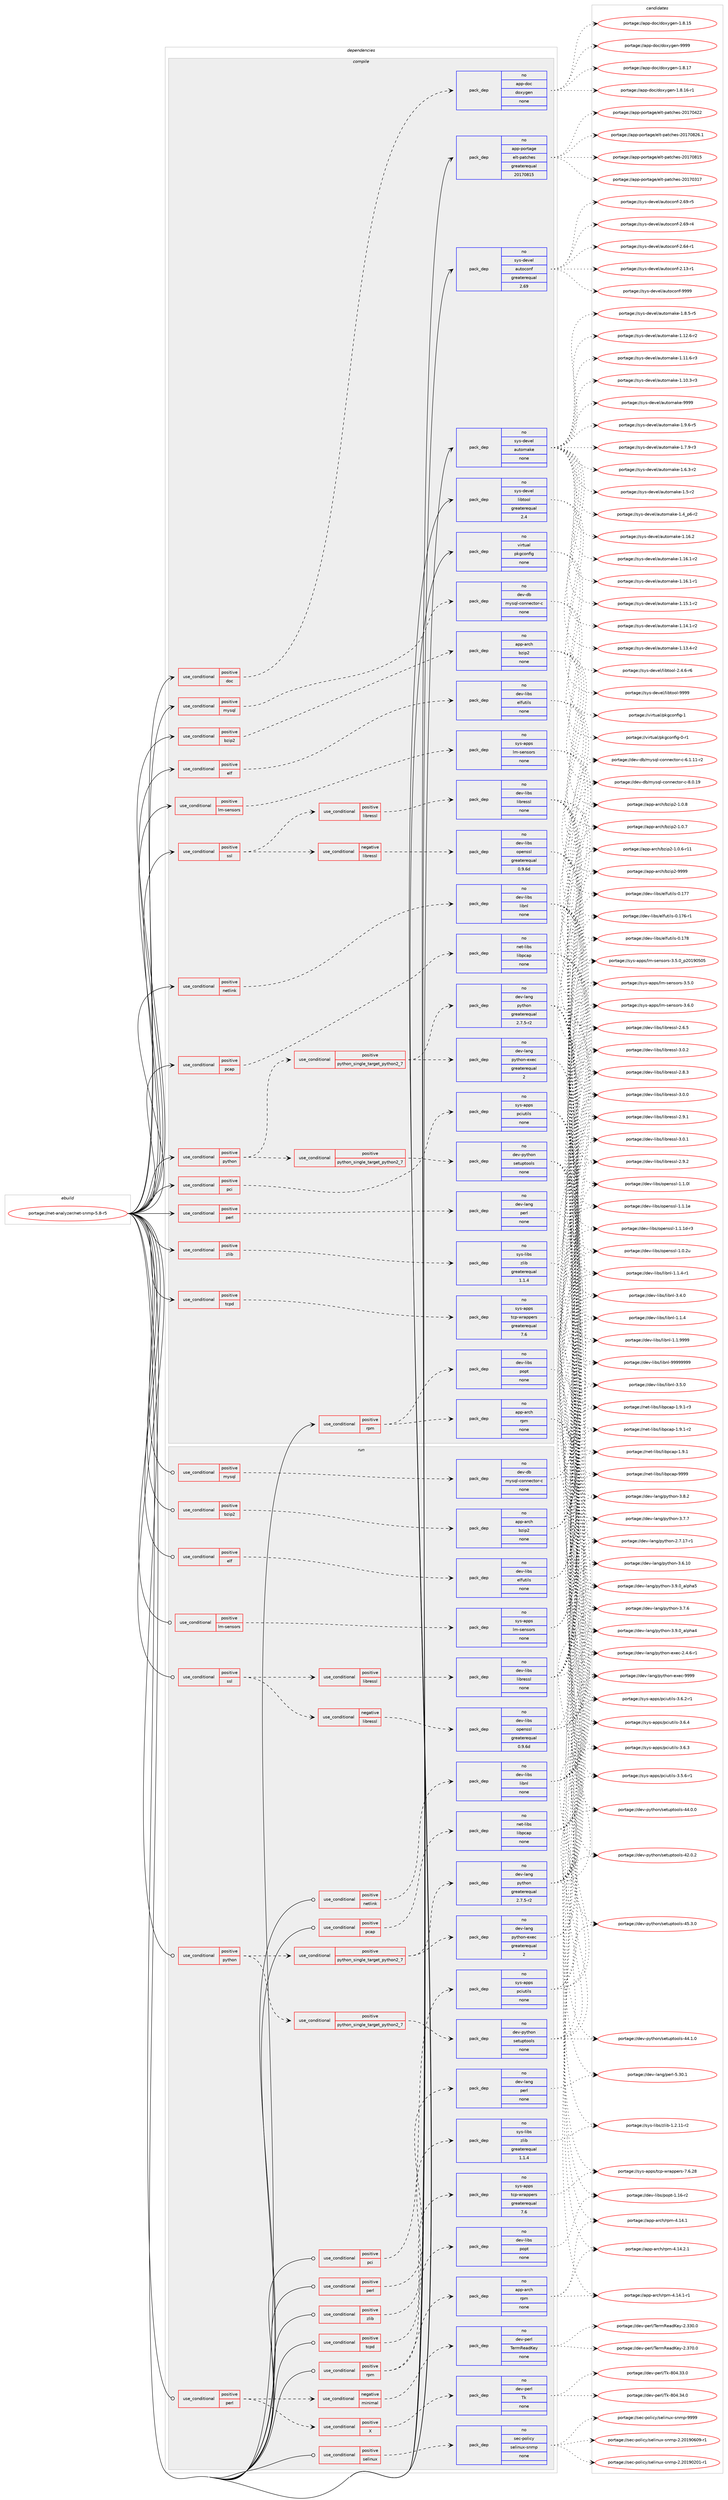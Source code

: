 digraph prolog {

# *************
# Graph options
# *************

newrank=true;
concentrate=true;
compound=true;
graph [rankdir=LR,fontname=Helvetica,fontsize=10,ranksep=1.5];#, ranksep=2.5, nodesep=0.2];
edge  [arrowhead=vee];
node  [fontname=Helvetica,fontsize=10];

# **********
# The ebuild
# **********

subgraph cluster_leftcol {
color=gray;
label=<<i>ebuild</i>>;
id [label="portage://net-analyzer/net-snmp-5.8-r5", color=red, width=4, href="../net-analyzer/net-snmp-5.8-r5.svg"];
}

# ****************
# The dependencies
# ****************

subgraph cluster_midcol {
color=gray;
label=<<i>dependencies</i>>;
subgraph cluster_compile {
fillcolor="#eeeeee";
style=filled;
label=<<i>compile</i>>;
subgraph cond7047 {
dependency30618 [label=<<TABLE BORDER="0" CELLBORDER="1" CELLSPACING="0" CELLPADDING="4"><TR><TD ROWSPAN="3" CELLPADDING="10">use_conditional</TD></TR><TR><TD>positive</TD></TR><TR><TD>bzip2</TD></TR></TABLE>>, shape=none, color=red];
subgraph pack23240 {
dependency30619 [label=<<TABLE BORDER="0" CELLBORDER="1" CELLSPACING="0" CELLPADDING="4" WIDTH="220"><TR><TD ROWSPAN="6" CELLPADDING="30">pack_dep</TD></TR><TR><TD WIDTH="110">no</TD></TR><TR><TD>app-arch</TD></TR><TR><TD>bzip2</TD></TR><TR><TD>none</TD></TR><TR><TD></TD></TR></TABLE>>, shape=none, color=blue];
}
dependency30618:e -> dependency30619:w [weight=20,style="dashed",arrowhead="vee"];
}
id:e -> dependency30618:w [weight=20,style="solid",arrowhead="vee"];
subgraph cond7048 {
dependency30620 [label=<<TABLE BORDER="0" CELLBORDER="1" CELLSPACING="0" CELLPADDING="4"><TR><TD ROWSPAN="3" CELLPADDING="10">use_conditional</TD></TR><TR><TD>positive</TD></TR><TR><TD>doc</TD></TR></TABLE>>, shape=none, color=red];
subgraph pack23241 {
dependency30621 [label=<<TABLE BORDER="0" CELLBORDER="1" CELLSPACING="0" CELLPADDING="4" WIDTH="220"><TR><TD ROWSPAN="6" CELLPADDING="30">pack_dep</TD></TR><TR><TD WIDTH="110">no</TD></TR><TR><TD>app-doc</TD></TR><TR><TD>doxygen</TD></TR><TR><TD>none</TD></TR><TR><TD></TD></TR></TABLE>>, shape=none, color=blue];
}
dependency30620:e -> dependency30621:w [weight=20,style="dashed",arrowhead="vee"];
}
id:e -> dependency30620:w [weight=20,style="solid",arrowhead="vee"];
subgraph cond7049 {
dependency30622 [label=<<TABLE BORDER="0" CELLBORDER="1" CELLSPACING="0" CELLPADDING="4"><TR><TD ROWSPAN="3" CELLPADDING="10">use_conditional</TD></TR><TR><TD>positive</TD></TR><TR><TD>elf</TD></TR></TABLE>>, shape=none, color=red];
subgraph pack23242 {
dependency30623 [label=<<TABLE BORDER="0" CELLBORDER="1" CELLSPACING="0" CELLPADDING="4" WIDTH="220"><TR><TD ROWSPAN="6" CELLPADDING="30">pack_dep</TD></TR><TR><TD WIDTH="110">no</TD></TR><TR><TD>dev-libs</TD></TR><TR><TD>elfutils</TD></TR><TR><TD>none</TD></TR><TR><TD></TD></TR></TABLE>>, shape=none, color=blue];
}
dependency30622:e -> dependency30623:w [weight=20,style="dashed",arrowhead="vee"];
}
id:e -> dependency30622:w [weight=20,style="solid",arrowhead="vee"];
subgraph cond7050 {
dependency30624 [label=<<TABLE BORDER="0" CELLBORDER="1" CELLSPACING="0" CELLPADDING="4"><TR><TD ROWSPAN="3" CELLPADDING="10">use_conditional</TD></TR><TR><TD>positive</TD></TR><TR><TD>lm-sensors</TD></TR></TABLE>>, shape=none, color=red];
subgraph pack23243 {
dependency30625 [label=<<TABLE BORDER="0" CELLBORDER="1" CELLSPACING="0" CELLPADDING="4" WIDTH="220"><TR><TD ROWSPAN="6" CELLPADDING="30">pack_dep</TD></TR><TR><TD WIDTH="110">no</TD></TR><TR><TD>sys-apps</TD></TR><TR><TD>lm-sensors</TD></TR><TR><TD>none</TD></TR><TR><TD></TD></TR></TABLE>>, shape=none, color=blue];
}
dependency30624:e -> dependency30625:w [weight=20,style="dashed",arrowhead="vee"];
}
id:e -> dependency30624:w [weight=20,style="solid",arrowhead="vee"];
subgraph cond7051 {
dependency30626 [label=<<TABLE BORDER="0" CELLBORDER="1" CELLSPACING="0" CELLPADDING="4"><TR><TD ROWSPAN="3" CELLPADDING="10">use_conditional</TD></TR><TR><TD>positive</TD></TR><TR><TD>mysql</TD></TR></TABLE>>, shape=none, color=red];
subgraph pack23244 {
dependency30627 [label=<<TABLE BORDER="0" CELLBORDER="1" CELLSPACING="0" CELLPADDING="4" WIDTH="220"><TR><TD ROWSPAN="6" CELLPADDING="30">pack_dep</TD></TR><TR><TD WIDTH="110">no</TD></TR><TR><TD>dev-db</TD></TR><TR><TD>mysql-connector-c</TD></TR><TR><TD>none</TD></TR><TR><TD></TD></TR></TABLE>>, shape=none, color=blue];
}
dependency30626:e -> dependency30627:w [weight=20,style="dashed",arrowhead="vee"];
}
id:e -> dependency30626:w [weight=20,style="solid",arrowhead="vee"];
subgraph cond7052 {
dependency30628 [label=<<TABLE BORDER="0" CELLBORDER="1" CELLSPACING="0" CELLPADDING="4"><TR><TD ROWSPAN="3" CELLPADDING="10">use_conditional</TD></TR><TR><TD>positive</TD></TR><TR><TD>netlink</TD></TR></TABLE>>, shape=none, color=red];
subgraph pack23245 {
dependency30629 [label=<<TABLE BORDER="0" CELLBORDER="1" CELLSPACING="0" CELLPADDING="4" WIDTH="220"><TR><TD ROWSPAN="6" CELLPADDING="30">pack_dep</TD></TR><TR><TD WIDTH="110">no</TD></TR><TR><TD>dev-libs</TD></TR><TR><TD>libnl</TD></TR><TR><TD>none</TD></TR><TR><TD></TD></TR></TABLE>>, shape=none, color=blue];
}
dependency30628:e -> dependency30629:w [weight=20,style="dashed",arrowhead="vee"];
}
id:e -> dependency30628:w [weight=20,style="solid",arrowhead="vee"];
subgraph cond7053 {
dependency30630 [label=<<TABLE BORDER="0" CELLBORDER="1" CELLSPACING="0" CELLPADDING="4"><TR><TD ROWSPAN="3" CELLPADDING="10">use_conditional</TD></TR><TR><TD>positive</TD></TR><TR><TD>pcap</TD></TR></TABLE>>, shape=none, color=red];
subgraph pack23246 {
dependency30631 [label=<<TABLE BORDER="0" CELLBORDER="1" CELLSPACING="0" CELLPADDING="4" WIDTH="220"><TR><TD ROWSPAN="6" CELLPADDING="30">pack_dep</TD></TR><TR><TD WIDTH="110">no</TD></TR><TR><TD>net-libs</TD></TR><TR><TD>libpcap</TD></TR><TR><TD>none</TD></TR><TR><TD></TD></TR></TABLE>>, shape=none, color=blue];
}
dependency30630:e -> dependency30631:w [weight=20,style="dashed",arrowhead="vee"];
}
id:e -> dependency30630:w [weight=20,style="solid",arrowhead="vee"];
subgraph cond7054 {
dependency30632 [label=<<TABLE BORDER="0" CELLBORDER="1" CELLSPACING="0" CELLPADDING="4"><TR><TD ROWSPAN="3" CELLPADDING="10">use_conditional</TD></TR><TR><TD>positive</TD></TR><TR><TD>pci</TD></TR></TABLE>>, shape=none, color=red];
subgraph pack23247 {
dependency30633 [label=<<TABLE BORDER="0" CELLBORDER="1" CELLSPACING="0" CELLPADDING="4" WIDTH="220"><TR><TD ROWSPAN="6" CELLPADDING="30">pack_dep</TD></TR><TR><TD WIDTH="110">no</TD></TR><TR><TD>sys-apps</TD></TR><TR><TD>pciutils</TD></TR><TR><TD>none</TD></TR><TR><TD></TD></TR></TABLE>>, shape=none, color=blue];
}
dependency30632:e -> dependency30633:w [weight=20,style="dashed",arrowhead="vee"];
}
id:e -> dependency30632:w [weight=20,style="solid",arrowhead="vee"];
subgraph cond7055 {
dependency30634 [label=<<TABLE BORDER="0" CELLBORDER="1" CELLSPACING="0" CELLPADDING="4"><TR><TD ROWSPAN="3" CELLPADDING="10">use_conditional</TD></TR><TR><TD>positive</TD></TR><TR><TD>perl</TD></TR></TABLE>>, shape=none, color=red];
subgraph pack23248 {
dependency30635 [label=<<TABLE BORDER="0" CELLBORDER="1" CELLSPACING="0" CELLPADDING="4" WIDTH="220"><TR><TD ROWSPAN="6" CELLPADDING="30">pack_dep</TD></TR><TR><TD WIDTH="110">no</TD></TR><TR><TD>dev-lang</TD></TR><TR><TD>perl</TD></TR><TR><TD>none</TD></TR><TR><TD></TD></TR></TABLE>>, shape=none, color=blue];
}
dependency30634:e -> dependency30635:w [weight=20,style="dashed",arrowhead="vee"];
}
id:e -> dependency30634:w [weight=20,style="solid",arrowhead="vee"];
subgraph cond7056 {
dependency30636 [label=<<TABLE BORDER="0" CELLBORDER="1" CELLSPACING="0" CELLPADDING="4"><TR><TD ROWSPAN="3" CELLPADDING="10">use_conditional</TD></TR><TR><TD>positive</TD></TR><TR><TD>python</TD></TR></TABLE>>, shape=none, color=red];
subgraph cond7057 {
dependency30637 [label=<<TABLE BORDER="0" CELLBORDER="1" CELLSPACING="0" CELLPADDING="4"><TR><TD ROWSPAN="3" CELLPADDING="10">use_conditional</TD></TR><TR><TD>positive</TD></TR><TR><TD>python_single_target_python2_7</TD></TR></TABLE>>, shape=none, color=red];
subgraph pack23249 {
dependency30638 [label=<<TABLE BORDER="0" CELLBORDER="1" CELLSPACING="0" CELLPADDING="4" WIDTH="220"><TR><TD ROWSPAN="6" CELLPADDING="30">pack_dep</TD></TR><TR><TD WIDTH="110">no</TD></TR><TR><TD>dev-python</TD></TR><TR><TD>setuptools</TD></TR><TR><TD>none</TD></TR><TR><TD></TD></TR></TABLE>>, shape=none, color=blue];
}
dependency30637:e -> dependency30638:w [weight=20,style="dashed",arrowhead="vee"];
}
dependency30636:e -> dependency30637:w [weight=20,style="dashed",arrowhead="vee"];
subgraph cond7058 {
dependency30639 [label=<<TABLE BORDER="0" CELLBORDER="1" CELLSPACING="0" CELLPADDING="4"><TR><TD ROWSPAN="3" CELLPADDING="10">use_conditional</TD></TR><TR><TD>positive</TD></TR><TR><TD>python_single_target_python2_7</TD></TR></TABLE>>, shape=none, color=red];
subgraph pack23250 {
dependency30640 [label=<<TABLE BORDER="0" CELLBORDER="1" CELLSPACING="0" CELLPADDING="4" WIDTH="220"><TR><TD ROWSPAN="6" CELLPADDING="30">pack_dep</TD></TR><TR><TD WIDTH="110">no</TD></TR><TR><TD>dev-lang</TD></TR><TR><TD>python</TD></TR><TR><TD>greaterequal</TD></TR><TR><TD>2.7.5-r2</TD></TR></TABLE>>, shape=none, color=blue];
}
dependency30639:e -> dependency30640:w [weight=20,style="dashed",arrowhead="vee"];
subgraph pack23251 {
dependency30641 [label=<<TABLE BORDER="0" CELLBORDER="1" CELLSPACING="0" CELLPADDING="4" WIDTH="220"><TR><TD ROWSPAN="6" CELLPADDING="30">pack_dep</TD></TR><TR><TD WIDTH="110">no</TD></TR><TR><TD>dev-lang</TD></TR><TR><TD>python-exec</TD></TR><TR><TD>greaterequal</TD></TR><TR><TD>2</TD></TR></TABLE>>, shape=none, color=blue];
}
dependency30639:e -> dependency30641:w [weight=20,style="dashed",arrowhead="vee"];
}
dependency30636:e -> dependency30639:w [weight=20,style="dashed",arrowhead="vee"];
}
id:e -> dependency30636:w [weight=20,style="solid",arrowhead="vee"];
subgraph cond7059 {
dependency30642 [label=<<TABLE BORDER="0" CELLBORDER="1" CELLSPACING="0" CELLPADDING="4"><TR><TD ROWSPAN="3" CELLPADDING="10">use_conditional</TD></TR><TR><TD>positive</TD></TR><TR><TD>rpm</TD></TR></TABLE>>, shape=none, color=red];
subgraph pack23252 {
dependency30643 [label=<<TABLE BORDER="0" CELLBORDER="1" CELLSPACING="0" CELLPADDING="4" WIDTH="220"><TR><TD ROWSPAN="6" CELLPADDING="30">pack_dep</TD></TR><TR><TD WIDTH="110">no</TD></TR><TR><TD>app-arch</TD></TR><TR><TD>rpm</TD></TR><TR><TD>none</TD></TR><TR><TD></TD></TR></TABLE>>, shape=none, color=blue];
}
dependency30642:e -> dependency30643:w [weight=20,style="dashed",arrowhead="vee"];
subgraph pack23253 {
dependency30644 [label=<<TABLE BORDER="0" CELLBORDER="1" CELLSPACING="0" CELLPADDING="4" WIDTH="220"><TR><TD ROWSPAN="6" CELLPADDING="30">pack_dep</TD></TR><TR><TD WIDTH="110">no</TD></TR><TR><TD>dev-libs</TD></TR><TR><TD>popt</TD></TR><TR><TD>none</TD></TR><TR><TD></TD></TR></TABLE>>, shape=none, color=blue];
}
dependency30642:e -> dependency30644:w [weight=20,style="dashed",arrowhead="vee"];
}
id:e -> dependency30642:w [weight=20,style="solid",arrowhead="vee"];
subgraph cond7060 {
dependency30645 [label=<<TABLE BORDER="0" CELLBORDER="1" CELLSPACING="0" CELLPADDING="4"><TR><TD ROWSPAN="3" CELLPADDING="10">use_conditional</TD></TR><TR><TD>positive</TD></TR><TR><TD>ssl</TD></TR></TABLE>>, shape=none, color=red];
subgraph cond7061 {
dependency30646 [label=<<TABLE BORDER="0" CELLBORDER="1" CELLSPACING="0" CELLPADDING="4"><TR><TD ROWSPAN="3" CELLPADDING="10">use_conditional</TD></TR><TR><TD>negative</TD></TR><TR><TD>libressl</TD></TR></TABLE>>, shape=none, color=red];
subgraph pack23254 {
dependency30647 [label=<<TABLE BORDER="0" CELLBORDER="1" CELLSPACING="0" CELLPADDING="4" WIDTH="220"><TR><TD ROWSPAN="6" CELLPADDING="30">pack_dep</TD></TR><TR><TD WIDTH="110">no</TD></TR><TR><TD>dev-libs</TD></TR><TR><TD>openssl</TD></TR><TR><TD>greaterequal</TD></TR><TR><TD>0.9.6d</TD></TR></TABLE>>, shape=none, color=blue];
}
dependency30646:e -> dependency30647:w [weight=20,style="dashed",arrowhead="vee"];
}
dependency30645:e -> dependency30646:w [weight=20,style="dashed",arrowhead="vee"];
subgraph cond7062 {
dependency30648 [label=<<TABLE BORDER="0" CELLBORDER="1" CELLSPACING="0" CELLPADDING="4"><TR><TD ROWSPAN="3" CELLPADDING="10">use_conditional</TD></TR><TR><TD>positive</TD></TR><TR><TD>libressl</TD></TR></TABLE>>, shape=none, color=red];
subgraph pack23255 {
dependency30649 [label=<<TABLE BORDER="0" CELLBORDER="1" CELLSPACING="0" CELLPADDING="4" WIDTH="220"><TR><TD ROWSPAN="6" CELLPADDING="30">pack_dep</TD></TR><TR><TD WIDTH="110">no</TD></TR><TR><TD>dev-libs</TD></TR><TR><TD>libressl</TD></TR><TR><TD>none</TD></TR><TR><TD></TD></TR></TABLE>>, shape=none, color=blue];
}
dependency30648:e -> dependency30649:w [weight=20,style="dashed",arrowhead="vee"];
}
dependency30645:e -> dependency30648:w [weight=20,style="dashed",arrowhead="vee"];
}
id:e -> dependency30645:w [weight=20,style="solid",arrowhead="vee"];
subgraph cond7063 {
dependency30650 [label=<<TABLE BORDER="0" CELLBORDER="1" CELLSPACING="0" CELLPADDING="4"><TR><TD ROWSPAN="3" CELLPADDING="10">use_conditional</TD></TR><TR><TD>positive</TD></TR><TR><TD>tcpd</TD></TR></TABLE>>, shape=none, color=red];
subgraph pack23256 {
dependency30651 [label=<<TABLE BORDER="0" CELLBORDER="1" CELLSPACING="0" CELLPADDING="4" WIDTH="220"><TR><TD ROWSPAN="6" CELLPADDING="30">pack_dep</TD></TR><TR><TD WIDTH="110">no</TD></TR><TR><TD>sys-apps</TD></TR><TR><TD>tcp-wrappers</TD></TR><TR><TD>greaterequal</TD></TR><TR><TD>7.6</TD></TR></TABLE>>, shape=none, color=blue];
}
dependency30650:e -> dependency30651:w [weight=20,style="dashed",arrowhead="vee"];
}
id:e -> dependency30650:w [weight=20,style="solid",arrowhead="vee"];
subgraph cond7064 {
dependency30652 [label=<<TABLE BORDER="0" CELLBORDER="1" CELLSPACING="0" CELLPADDING="4"><TR><TD ROWSPAN="3" CELLPADDING="10">use_conditional</TD></TR><TR><TD>positive</TD></TR><TR><TD>zlib</TD></TR></TABLE>>, shape=none, color=red];
subgraph pack23257 {
dependency30653 [label=<<TABLE BORDER="0" CELLBORDER="1" CELLSPACING="0" CELLPADDING="4" WIDTH="220"><TR><TD ROWSPAN="6" CELLPADDING="30">pack_dep</TD></TR><TR><TD WIDTH="110">no</TD></TR><TR><TD>sys-libs</TD></TR><TR><TD>zlib</TD></TR><TR><TD>greaterequal</TD></TR><TR><TD>1.1.4</TD></TR></TABLE>>, shape=none, color=blue];
}
dependency30652:e -> dependency30653:w [weight=20,style="dashed",arrowhead="vee"];
}
id:e -> dependency30652:w [weight=20,style="solid",arrowhead="vee"];
subgraph pack23258 {
dependency30654 [label=<<TABLE BORDER="0" CELLBORDER="1" CELLSPACING="0" CELLPADDING="4" WIDTH="220"><TR><TD ROWSPAN="6" CELLPADDING="30">pack_dep</TD></TR><TR><TD WIDTH="110">no</TD></TR><TR><TD>app-portage</TD></TR><TR><TD>elt-patches</TD></TR><TR><TD>greaterequal</TD></TR><TR><TD>20170815</TD></TR></TABLE>>, shape=none, color=blue];
}
id:e -> dependency30654:w [weight=20,style="solid",arrowhead="vee"];
subgraph pack23259 {
dependency30655 [label=<<TABLE BORDER="0" CELLBORDER="1" CELLSPACING="0" CELLPADDING="4" WIDTH="220"><TR><TD ROWSPAN="6" CELLPADDING="30">pack_dep</TD></TR><TR><TD WIDTH="110">no</TD></TR><TR><TD>sys-devel</TD></TR><TR><TD>autoconf</TD></TR><TR><TD>greaterequal</TD></TR><TR><TD>2.69</TD></TR></TABLE>>, shape=none, color=blue];
}
id:e -> dependency30655:w [weight=20,style="solid",arrowhead="vee"];
subgraph pack23260 {
dependency30656 [label=<<TABLE BORDER="0" CELLBORDER="1" CELLSPACING="0" CELLPADDING="4" WIDTH="220"><TR><TD ROWSPAN="6" CELLPADDING="30">pack_dep</TD></TR><TR><TD WIDTH="110">no</TD></TR><TR><TD>sys-devel</TD></TR><TR><TD>automake</TD></TR><TR><TD>none</TD></TR><TR><TD></TD></TR></TABLE>>, shape=none, color=blue];
}
id:e -> dependency30656:w [weight=20,style="solid",arrowhead="vee"];
subgraph pack23261 {
dependency30657 [label=<<TABLE BORDER="0" CELLBORDER="1" CELLSPACING="0" CELLPADDING="4" WIDTH="220"><TR><TD ROWSPAN="6" CELLPADDING="30">pack_dep</TD></TR><TR><TD WIDTH="110">no</TD></TR><TR><TD>sys-devel</TD></TR><TR><TD>libtool</TD></TR><TR><TD>greaterequal</TD></TR><TR><TD>2.4</TD></TR></TABLE>>, shape=none, color=blue];
}
id:e -> dependency30657:w [weight=20,style="solid",arrowhead="vee"];
subgraph pack23262 {
dependency30658 [label=<<TABLE BORDER="0" CELLBORDER="1" CELLSPACING="0" CELLPADDING="4" WIDTH="220"><TR><TD ROWSPAN="6" CELLPADDING="30">pack_dep</TD></TR><TR><TD WIDTH="110">no</TD></TR><TR><TD>virtual</TD></TR><TR><TD>pkgconfig</TD></TR><TR><TD>none</TD></TR><TR><TD></TD></TR></TABLE>>, shape=none, color=blue];
}
id:e -> dependency30658:w [weight=20,style="solid",arrowhead="vee"];
}
subgraph cluster_compileandrun {
fillcolor="#eeeeee";
style=filled;
label=<<i>compile and run</i>>;
}
subgraph cluster_run {
fillcolor="#eeeeee";
style=filled;
label=<<i>run</i>>;
subgraph cond7065 {
dependency30659 [label=<<TABLE BORDER="0" CELLBORDER="1" CELLSPACING="0" CELLPADDING="4"><TR><TD ROWSPAN="3" CELLPADDING="10">use_conditional</TD></TR><TR><TD>positive</TD></TR><TR><TD>bzip2</TD></TR></TABLE>>, shape=none, color=red];
subgraph pack23263 {
dependency30660 [label=<<TABLE BORDER="0" CELLBORDER="1" CELLSPACING="0" CELLPADDING="4" WIDTH="220"><TR><TD ROWSPAN="6" CELLPADDING="30">pack_dep</TD></TR><TR><TD WIDTH="110">no</TD></TR><TR><TD>app-arch</TD></TR><TR><TD>bzip2</TD></TR><TR><TD>none</TD></TR><TR><TD></TD></TR></TABLE>>, shape=none, color=blue];
}
dependency30659:e -> dependency30660:w [weight=20,style="dashed",arrowhead="vee"];
}
id:e -> dependency30659:w [weight=20,style="solid",arrowhead="odot"];
subgraph cond7066 {
dependency30661 [label=<<TABLE BORDER="0" CELLBORDER="1" CELLSPACING="0" CELLPADDING="4"><TR><TD ROWSPAN="3" CELLPADDING="10">use_conditional</TD></TR><TR><TD>positive</TD></TR><TR><TD>elf</TD></TR></TABLE>>, shape=none, color=red];
subgraph pack23264 {
dependency30662 [label=<<TABLE BORDER="0" CELLBORDER="1" CELLSPACING="0" CELLPADDING="4" WIDTH="220"><TR><TD ROWSPAN="6" CELLPADDING="30">pack_dep</TD></TR><TR><TD WIDTH="110">no</TD></TR><TR><TD>dev-libs</TD></TR><TR><TD>elfutils</TD></TR><TR><TD>none</TD></TR><TR><TD></TD></TR></TABLE>>, shape=none, color=blue];
}
dependency30661:e -> dependency30662:w [weight=20,style="dashed",arrowhead="vee"];
}
id:e -> dependency30661:w [weight=20,style="solid",arrowhead="odot"];
subgraph cond7067 {
dependency30663 [label=<<TABLE BORDER="0" CELLBORDER="1" CELLSPACING="0" CELLPADDING="4"><TR><TD ROWSPAN="3" CELLPADDING="10">use_conditional</TD></TR><TR><TD>positive</TD></TR><TR><TD>lm-sensors</TD></TR></TABLE>>, shape=none, color=red];
subgraph pack23265 {
dependency30664 [label=<<TABLE BORDER="0" CELLBORDER="1" CELLSPACING="0" CELLPADDING="4" WIDTH="220"><TR><TD ROWSPAN="6" CELLPADDING="30">pack_dep</TD></TR><TR><TD WIDTH="110">no</TD></TR><TR><TD>sys-apps</TD></TR><TR><TD>lm-sensors</TD></TR><TR><TD>none</TD></TR><TR><TD></TD></TR></TABLE>>, shape=none, color=blue];
}
dependency30663:e -> dependency30664:w [weight=20,style="dashed",arrowhead="vee"];
}
id:e -> dependency30663:w [weight=20,style="solid",arrowhead="odot"];
subgraph cond7068 {
dependency30665 [label=<<TABLE BORDER="0" CELLBORDER="1" CELLSPACING="0" CELLPADDING="4"><TR><TD ROWSPAN="3" CELLPADDING="10">use_conditional</TD></TR><TR><TD>positive</TD></TR><TR><TD>mysql</TD></TR></TABLE>>, shape=none, color=red];
subgraph pack23266 {
dependency30666 [label=<<TABLE BORDER="0" CELLBORDER="1" CELLSPACING="0" CELLPADDING="4" WIDTH="220"><TR><TD ROWSPAN="6" CELLPADDING="30">pack_dep</TD></TR><TR><TD WIDTH="110">no</TD></TR><TR><TD>dev-db</TD></TR><TR><TD>mysql-connector-c</TD></TR><TR><TD>none</TD></TR><TR><TD></TD></TR></TABLE>>, shape=none, color=blue];
}
dependency30665:e -> dependency30666:w [weight=20,style="dashed",arrowhead="vee"];
}
id:e -> dependency30665:w [weight=20,style="solid",arrowhead="odot"];
subgraph cond7069 {
dependency30667 [label=<<TABLE BORDER="0" CELLBORDER="1" CELLSPACING="0" CELLPADDING="4"><TR><TD ROWSPAN="3" CELLPADDING="10">use_conditional</TD></TR><TR><TD>positive</TD></TR><TR><TD>netlink</TD></TR></TABLE>>, shape=none, color=red];
subgraph pack23267 {
dependency30668 [label=<<TABLE BORDER="0" CELLBORDER="1" CELLSPACING="0" CELLPADDING="4" WIDTH="220"><TR><TD ROWSPAN="6" CELLPADDING="30">pack_dep</TD></TR><TR><TD WIDTH="110">no</TD></TR><TR><TD>dev-libs</TD></TR><TR><TD>libnl</TD></TR><TR><TD>none</TD></TR><TR><TD></TD></TR></TABLE>>, shape=none, color=blue];
}
dependency30667:e -> dependency30668:w [weight=20,style="dashed",arrowhead="vee"];
}
id:e -> dependency30667:w [weight=20,style="solid",arrowhead="odot"];
subgraph cond7070 {
dependency30669 [label=<<TABLE BORDER="0" CELLBORDER="1" CELLSPACING="0" CELLPADDING="4"><TR><TD ROWSPAN="3" CELLPADDING="10">use_conditional</TD></TR><TR><TD>positive</TD></TR><TR><TD>pcap</TD></TR></TABLE>>, shape=none, color=red];
subgraph pack23268 {
dependency30670 [label=<<TABLE BORDER="0" CELLBORDER="1" CELLSPACING="0" CELLPADDING="4" WIDTH="220"><TR><TD ROWSPAN="6" CELLPADDING="30">pack_dep</TD></TR><TR><TD WIDTH="110">no</TD></TR><TR><TD>net-libs</TD></TR><TR><TD>libpcap</TD></TR><TR><TD>none</TD></TR><TR><TD></TD></TR></TABLE>>, shape=none, color=blue];
}
dependency30669:e -> dependency30670:w [weight=20,style="dashed",arrowhead="vee"];
}
id:e -> dependency30669:w [weight=20,style="solid",arrowhead="odot"];
subgraph cond7071 {
dependency30671 [label=<<TABLE BORDER="0" CELLBORDER="1" CELLSPACING="0" CELLPADDING="4"><TR><TD ROWSPAN="3" CELLPADDING="10">use_conditional</TD></TR><TR><TD>positive</TD></TR><TR><TD>pci</TD></TR></TABLE>>, shape=none, color=red];
subgraph pack23269 {
dependency30672 [label=<<TABLE BORDER="0" CELLBORDER="1" CELLSPACING="0" CELLPADDING="4" WIDTH="220"><TR><TD ROWSPAN="6" CELLPADDING="30">pack_dep</TD></TR><TR><TD WIDTH="110">no</TD></TR><TR><TD>sys-apps</TD></TR><TR><TD>pciutils</TD></TR><TR><TD>none</TD></TR><TR><TD></TD></TR></TABLE>>, shape=none, color=blue];
}
dependency30671:e -> dependency30672:w [weight=20,style="dashed",arrowhead="vee"];
}
id:e -> dependency30671:w [weight=20,style="solid",arrowhead="odot"];
subgraph cond7072 {
dependency30673 [label=<<TABLE BORDER="0" CELLBORDER="1" CELLSPACING="0" CELLPADDING="4"><TR><TD ROWSPAN="3" CELLPADDING="10">use_conditional</TD></TR><TR><TD>positive</TD></TR><TR><TD>perl</TD></TR></TABLE>>, shape=none, color=red];
subgraph cond7073 {
dependency30674 [label=<<TABLE BORDER="0" CELLBORDER="1" CELLSPACING="0" CELLPADDING="4"><TR><TD ROWSPAN="3" CELLPADDING="10">use_conditional</TD></TR><TR><TD>positive</TD></TR><TR><TD>X</TD></TR></TABLE>>, shape=none, color=red];
subgraph pack23270 {
dependency30675 [label=<<TABLE BORDER="0" CELLBORDER="1" CELLSPACING="0" CELLPADDING="4" WIDTH="220"><TR><TD ROWSPAN="6" CELLPADDING="30">pack_dep</TD></TR><TR><TD WIDTH="110">no</TD></TR><TR><TD>dev-perl</TD></TR><TR><TD>Tk</TD></TR><TR><TD>none</TD></TR><TR><TD></TD></TR></TABLE>>, shape=none, color=blue];
}
dependency30674:e -> dependency30675:w [weight=20,style="dashed",arrowhead="vee"];
}
dependency30673:e -> dependency30674:w [weight=20,style="dashed",arrowhead="vee"];
subgraph cond7074 {
dependency30676 [label=<<TABLE BORDER="0" CELLBORDER="1" CELLSPACING="0" CELLPADDING="4"><TR><TD ROWSPAN="3" CELLPADDING="10">use_conditional</TD></TR><TR><TD>negative</TD></TR><TR><TD>minimal</TD></TR></TABLE>>, shape=none, color=red];
subgraph pack23271 {
dependency30677 [label=<<TABLE BORDER="0" CELLBORDER="1" CELLSPACING="0" CELLPADDING="4" WIDTH="220"><TR><TD ROWSPAN="6" CELLPADDING="30">pack_dep</TD></TR><TR><TD WIDTH="110">no</TD></TR><TR><TD>dev-perl</TD></TR><TR><TD>TermReadKey</TD></TR><TR><TD>none</TD></TR><TR><TD></TD></TR></TABLE>>, shape=none, color=blue];
}
dependency30676:e -> dependency30677:w [weight=20,style="dashed",arrowhead="vee"];
}
dependency30673:e -> dependency30676:w [weight=20,style="dashed",arrowhead="vee"];
}
id:e -> dependency30673:w [weight=20,style="solid",arrowhead="odot"];
subgraph cond7075 {
dependency30678 [label=<<TABLE BORDER="0" CELLBORDER="1" CELLSPACING="0" CELLPADDING="4"><TR><TD ROWSPAN="3" CELLPADDING="10">use_conditional</TD></TR><TR><TD>positive</TD></TR><TR><TD>perl</TD></TR></TABLE>>, shape=none, color=red];
subgraph pack23272 {
dependency30679 [label=<<TABLE BORDER="0" CELLBORDER="1" CELLSPACING="0" CELLPADDING="4" WIDTH="220"><TR><TD ROWSPAN="6" CELLPADDING="30">pack_dep</TD></TR><TR><TD WIDTH="110">no</TD></TR><TR><TD>dev-lang</TD></TR><TR><TD>perl</TD></TR><TR><TD>none</TD></TR><TR><TD></TD></TR></TABLE>>, shape=none, color=blue];
}
dependency30678:e -> dependency30679:w [weight=20,style="dashed",arrowhead="vee"];
}
id:e -> dependency30678:w [weight=20,style="solid",arrowhead="odot"];
subgraph cond7076 {
dependency30680 [label=<<TABLE BORDER="0" CELLBORDER="1" CELLSPACING="0" CELLPADDING="4"><TR><TD ROWSPAN="3" CELLPADDING="10">use_conditional</TD></TR><TR><TD>positive</TD></TR><TR><TD>python</TD></TR></TABLE>>, shape=none, color=red];
subgraph cond7077 {
dependency30681 [label=<<TABLE BORDER="0" CELLBORDER="1" CELLSPACING="0" CELLPADDING="4"><TR><TD ROWSPAN="3" CELLPADDING="10">use_conditional</TD></TR><TR><TD>positive</TD></TR><TR><TD>python_single_target_python2_7</TD></TR></TABLE>>, shape=none, color=red];
subgraph pack23273 {
dependency30682 [label=<<TABLE BORDER="0" CELLBORDER="1" CELLSPACING="0" CELLPADDING="4" WIDTH="220"><TR><TD ROWSPAN="6" CELLPADDING="30">pack_dep</TD></TR><TR><TD WIDTH="110">no</TD></TR><TR><TD>dev-python</TD></TR><TR><TD>setuptools</TD></TR><TR><TD>none</TD></TR><TR><TD></TD></TR></TABLE>>, shape=none, color=blue];
}
dependency30681:e -> dependency30682:w [weight=20,style="dashed",arrowhead="vee"];
}
dependency30680:e -> dependency30681:w [weight=20,style="dashed",arrowhead="vee"];
subgraph cond7078 {
dependency30683 [label=<<TABLE BORDER="0" CELLBORDER="1" CELLSPACING="0" CELLPADDING="4"><TR><TD ROWSPAN="3" CELLPADDING="10">use_conditional</TD></TR><TR><TD>positive</TD></TR><TR><TD>python_single_target_python2_7</TD></TR></TABLE>>, shape=none, color=red];
subgraph pack23274 {
dependency30684 [label=<<TABLE BORDER="0" CELLBORDER="1" CELLSPACING="0" CELLPADDING="4" WIDTH="220"><TR><TD ROWSPAN="6" CELLPADDING="30">pack_dep</TD></TR><TR><TD WIDTH="110">no</TD></TR><TR><TD>dev-lang</TD></TR><TR><TD>python</TD></TR><TR><TD>greaterequal</TD></TR><TR><TD>2.7.5-r2</TD></TR></TABLE>>, shape=none, color=blue];
}
dependency30683:e -> dependency30684:w [weight=20,style="dashed",arrowhead="vee"];
subgraph pack23275 {
dependency30685 [label=<<TABLE BORDER="0" CELLBORDER="1" CELLSPACING="0" CELLPADDING="4" WIDTH="220"><TR><TD ROWSPAN="6" CELLPADDING="30">pack_dep</TD></TR><TR><TD WIDTH="110">no</TD></TR><TR><TD>dev-lang</TD></TR><TR><TD>python-exec</TD></TR><TR><TD>greaterequal</TD></TR><TR><TD>2</TD></TR></TABLE>>, shape=none, color=blue];
}
dependency30683:e -> dependency30685:w [weight=20,style="dashed",arrowhead="vee"];
}
dependency30680:e -> dependency30683:w [weight=20,style="dashed",arrowhead="vee"];
}
id:e -> dependency30680:w [weight=20,style="solid",arrowhead="odot"];
subgraph cond7079 {
dependency30686 [label=<<TABLE BORDER="0" CELLBORDER="1" CELLSPACING="0" CELLPADDING="4"><TR><TD ROWSPAN="3" CELLPADDING="10">use_conditional</TD></TR><TR><TD>positive</TD></TR><TR><TD>rpm</TD></TR></TABLE>>, shape=none, color=red];
subgraph pack23276 {
dependency30687 [label=<<TABLE BORDER="0" CELLBORDER="1" CELLSPACING="0" CELLPADDING="4" WIDTH="220"><TR><TD ROWSPAN="6" CELLPADDING="30">pack_dep</TD></TR><TR><TD WIDTH="110">no</TD></TR><TR><TD>app-arch</TD></TR><TR><TD>rpm</TD></TR><TR><TD>none</TD></TR><TR><TD></TD></TR></TABLE>>, shape=none, color=blue];
}
dependency30686:e -> dependency30687:w [weight=20,style="dashed",arrowhead="vee"];
subgraph pack23277 {
dependency30688 [label=<<TABLE BORDER="0" CELLBORDER="1" CELLSPACING="0" CELLPADDING="4" WIDTH="220"><TR><TD ROWSPAN="6" CELLPADDING="30">pack_dep</TD></TR><TR><TD WIDTH="110">no</TD></TR><TR><TD>dev-libs</TD></TR><TR><TD>popt</TD></TR><TR><TD>none</TD></TR><TR><TD></TD></TR></TABLE>>, shape=none, color=blue];
}
dependency30686:e -> dependency30688:w [weight=20,style="dashed",arrowhead="vee"];
}
id:e -> dependency30686:w [weight=20,style="solid",arrowhead="odot"];
subgraph cond7080 {
dependency30689 [label=<<TABLE BORDER="0" CELLBORDER="1" CELLSPACING="0" CELLPADDING="4"><TR><TD ROWSPAN="3" CELLPADDING="10">use_conditional</TD></TR><TR><TD>positive</TD></TR><TR><TD>selinux</TD></TR></TABLE>>, shape=none, color=red];
subgraph pack23278 {
dependency30690 [label=<<TABLE BORDER="0" CELLBORDER="1" CELLSPACING="0" CELLPADDING="4" WIDTH="220"><TR><TD ROWSPAN="6" CELLPADDING="30">pack_dep</TD></TR><TR><TD WIDTH="110">no</TD></TR><TR><TD>sec-policy</TD></TR><TR><TD>selinux-snmp</TD></TR><TR><TD>none</TD></TR><TR><TD></TD></TR></TABLE>>, shape=none, color=blue];
}
dependency30689:e -> dependency30690:w [weight=20,style="dashed",arrowhead="vee"];
}
id:e -> dependency30689:w [weight=20,style="solid",arrowhead="odot"];
subgraph cond7081 {
dependency30691 [label=<<TABLE BORDER="0" CELLBORDER="1" CELLSPACING="0" CELLPADDING="4"><TR><TD ROWSPAN="3" CELLPADDING="10">use_conditional</TD></TR><TR><TD>positive</TD></TR><TR><TD>ssl</TD></TR></TABLE>>, shape=none, color=red];
subgraph cond7082 {
dependency30692 [label=<<TABLE BORDER="0" CELLBORDER="1" CELLSPACING="0" CELLPADDING="4"><TR><TD ROWSPAN="3" CELLPADDING="10">use_conditional</TD></TR><TR><TD>negative</TD></TR><TR><TD>libressl</TD></TR></TABLE>>, shape=none, color=red];
subgraph pack23279 {
dependency30693 [label=<<TABLE BORDER="0" CELLBORDER="1" CELLSPACING="0" CELLPADDING="4" WIDTH="220"><TR><TD ROWSPAN="6" CELLPADDING="30">pack_dep</TD></TR><TR><TD WIDTH="110">no</TD></TR><TR><TD>dev-libs</TD></TR><TR><TD>openssl</TD></TR><TR><TD>greaterequal</TD></TR><TR><TD>0.9.6d</TD></TR></TABLE>>, shape=none, color=blue];
}
dependency30692:e -> dependency30693:w [weight=20,style="dashed",arrowhead="vee"];
}
dependency30691:e -> dependency30692:w [weight=20,style="dashed",arrowhead="vee"];
subgraph cond7083 {
dependency30694 [label=<<TABLE BORDER="0" CELLBORDER="1" CELLSPACING="0" CELLPADDING="4"><TR><TD ROWSPAN="3" CELLPADDING="10">use_conditional</TD></TR><TR><TD>positive</TD></TR><TR><TD>libressl</TD></TR></TABLE>>, shape=none, color=red];
subgraph pack23280 {
dependency30695 [label=<<TABLE BORDER="0" CELLBORDER="1" CELLSPACING="0" CELLPADDING="4" WIDTH="220"><TR><TD ROWSPAN="6" CELLPADDING="30">pack_dep</TD></TR><TR><TD WIDTH="110">no</TD></TR><TR><TD>dev-libs</TD></TR><TR><TD>libressl</TD></TR><TR><TD>none</TD></TR><TR><TD></TD></TR></TABLE>>, shape=none, color=blue];
}
dependency30694:e -> dependency30695:w [weight=20,style="dashed",arrowhead="vee"];
}
dependency30691:e -> dependency30694:w [weight=20,style="dashed",arrowhead="vee"];
}
id:e -> dependency30691:w [weight=20,style="solid",arrowhead="odot"];
subgraph cond7084 {
dependency30696 [label=<<TABLE BORDER="0" CELLBORDER="1" CELLSPACING="0" CELLPADDING="4"><TR><TD ROWSPAN="3" CELLPADDING="10">use_conditional</TD></TR><TR><TD>positive</TD></TR><TR><TD>tcpd</TD></TR></TABLE>>, shape=none, color=red];
subgraph pack23281 {
dependency30697 [label=<<TABLE BORDER="0" CELLBORDER="1" CELLSPACING="0" CELLPADDING="4" WIDTH="220"><TR><TD ROWSPAN="6" CELLPADDING="30">pack_dep</TD></TR><TR><TD WIDTH="110">no</TD></TR><TR><TD>sys-apps</TD></TR><TR><TD>tcp-wrappers</TD></TR><TR><TD>greaterequal</TD></TR><TR><TD>7.6</TD></TR></TABLE>>, shape=none, color=blue];
}
dependency30696:e -> dependency30697:w [weight=20,style="dashed",arrowhead="vee"];
}
id:e -> dependency30696:w [weight=20,style="solid",arrowhead="odot"];
subgraph cond7085 {
dependency30698 [label=<<TABLE BORDER="0" CELLBORDER="1" CELLSPACING="0" CELLPADDING="4"><TR><TD ROWSPAN="3" CELLPADDING="10">use_conditional</TD></TR><TR><TD>positive</TD></TR><TR><TD>zlib</TD></TR></TABLE>>, shape=none, color=red];
subgraph pack23282 {
dependency30699 [label=<<TABLE BORDER="0" CELLBORDER="1" CELLSPACING="0" CELLPADDING="4" WIDTH="220"><TR><TD ROWSPAN="6" CELLPADDING="30">pack_dep</TD></TR><TR><TD WIDTH="110">no</TD></TR><TR><TD>sys-libs</TD></TR><TR><TD>zlib</TD></TR><TR><TD>greaterequal</TD></TR><TR><TD>1.1.4</TD></TR></TABLE>>, shape=none, color=blue];
}
dependency30698:e -> dependency30699:w [weight=20,style="dashed",arrowhead="vee"];
}
id:e -> dependency30698:w [weight=20,style="solid",arrowhead="odot"];
}
}

# **************
# The candidates
# **************

subgraph cluster_choices {
rank=same;
color=gray;
label=<<i>candidates</i>>;

subgraph choice23240 {
color=black;
nodesep=1;
choice971121124597114991044798122105112504557575757 [label="portage://app-arch/bzip2-9999", color=red, width=4,href="../app-arch/bzip2-9999.svg"];
choice97112112459711499104479812210511250454946484656 [label="portage://app-arch/bzip2-1.0.8", color=red, width=4,href="../app-arch/bzip2-1.0.8.svg"];
choice97112112459711499104479812210511250454946484655 [label="portage://app-arch/bzip2-1.0.7", color=red, width=4,href="../app-arch/bzip2-1.0.7.svg"];
choice97112112459711499104479812210511250454946484654451144949 [label="portage://app-arch/bzip2-1.0.6-r11", color=red, width=4,href="../app-arch/bzip2-1.0.6-r11.svg"];
dependency30619:e -> choice971121124597114991044798122105112504557575757:w [style=dotted,weight="100"];
dependency30619:e -> choice97112112459711499104479812210511250454946484656:w [style=dotted,weight="100"];
dependency30619:e -> choice97112112459711499104479812210511250454946484655:w [style=dotted,weight="100"];
dependency30619:e -> choice97112112459711499104479812210511250454946484654451144949:w [style=dotted,weight="100"];
}
subgraph choice23241 {
color=black;
nodesep=1;
choice971121124510011199471001111201211031011104557575757 [label="portage://app-doc/doxygen-9999", color=red, width=4,href="../app-doc/doxygen-9999.svg"];
choice9711211245100111994710011112012110310111045494656464955 [label="portage://app-doc/doxygen-1.8.17", color=red, width=4,href="../app-doc/doxygen-1.8.17.svg"];
choice97112112451001119947100111120121103101110454946564649544511449 [label="portage://app-doc/doxygen-1.8.16-r1", color=red, width=4,href="../app-doc/doxygen-1.8.16-r1.svg"];
choice9711211245100111994710011112012110310111045494656464953 [label="portage://app-doc/doxygen-1.8.15", color=red, width=4,href="../app-doc/doxygen-1.8.15.svg"];
dependency30621:e -> choice971121124510011199471001111201211031011104557575757:w [style=dotted,weight="100"];
dependency30621:e -> choice9711211245100111994710011112012110310111045494656464955:w [style=dotted,weight="100"];
dependency30621:e -> choice97112112451001119947100111120121103101110454946564649544511449:w [style=dotted,weight="100"];
dependency30621:e -> choice9711211245100111994710011112012110310111045494656464953:w [style=dotted,weight="100"];
}
subgraph choice23242 {
color=black;
nodesep=1;
choice100101118451081059811547101108102117116105108115454846495556 [label="portage://dev-libs/elfutils-0.178", color=red, width=4,href="../dev-libs/elfutils-0.178.svg"];
choice100101118451081059811547101108102117116105108115454846495555 [label="portage://dev-libs/elfutils-0.177", color=red, width=4,href="../dev-libs/elfutils-0.177.svg"];
choice1001011184510810598115471011081021171161051081154548464955544511449 [label="portage://dev-libs/elfutils-0.176-r1", color=red, width=4,href="../dev-libs/elfutils-0.176-r1.svg"];
dependency30623:e -> choice100101118451081059811547101108102117116105108115454846495556:w [style=dotted,weight="100"];
dependency30623:e -> choice100101118451081059811547101108102117116105108115454846495555:w [style=dotted,weight="100"];
dependency30623:e -> choice1001011184510810598115471011081021171161051081154548464955544511449:w [style=dotted,weight="100"];
}
subgraph choice23243 {
color=black;
nodesep=1;
choice11512111545971121121154710810945115101110115111114115455146544648 [label="portage://sys-apps/lm-sensors-3.6.0", color=red, width=4,href="../sys-apps/lm-sensors-3.6.0.svg"];
choice11512111545971121121154710810945115101110115111114115455146534648951125048495748534853 [label="portage://sys-apps/lm-sensors-3.5.0_p20190505", color=red, width=4,href="../sys-apps/lm-sensors-3.5.0_p20190505.svg"];
choice11512111545971121121154710810945115101110115111114115455146534648 [label="portage://sys-apps/lm-sensors-3.5.0", color=red, width=4,href="../sys-apps/lm-sensors-3.5.0.svg"];
dependency30625:e -> choice11512111545971121121154710810945115101110115111114115455146544648:w [style=dotted,weight="100"];
dependency30625:e -> choice11512111545971121121154710810945115101110115111114115455146534648951125048495748534853:w [style=dotted,weight="100"];
dependency30625:e -> choice11512111545971121121154710810945115101110115111114115455146534648:w [style=dotted,weight="100"];
}
subgraph choice23244 {
color=black;
nodesep=1;
choice100101118451009847109121115113108459911111011010199116111114459945564648464957 [label="portage://dev-db/mysql-connector-c-8.0.19", color=red, width=4,href="../dev-db/mysql-connector-c-8.0.19.svg"];
choice1001011184510098471091211151131084599111110110101991161111144599455446494649494511450 [label="portage://dev-db/mysql-connector-c-6.1.11-r2", color=red, width=4,href="../dev-db/mysql-connector-c-6.1.11-r2.svg"];
dependency30627:e -> choice100101118451009847109121115113108459911111011010199116111114459945564648464957:w [style=dotted,weight="100"];
dependency30627:e -> choice1001011184510098471091211151131084599111110110101991161111144599455446494649494511450:w [style=dotted,weight="100"];
}
subgraph choice23245 {
color=black;
nodesep=1;
choice10010111845108105981154710810598110108455757575757575757 [label="portage://dev-libs/libnl-99999999", color=red, width=4,href="../dev-libs/libnl-99999999.svg"];
choice10010111845108105981154710810598110108455146534648 [label="portage://dev-libs/libnl-3.5.0", color=red, width=4,href="../dev-libs/libnl-3.5.0.svg"];
choice10010111845108105981154710810598110108455146524648 [label="portage://dev-libs/libnl-3.4.0", color=red, width=4,href="../dev-libs/libnl-3.4.0.svg"];
choice10010111845108105981154710810598110108454946494657575757 [label="portage://dev-libs/libnl-1.1.9999", color=red, width=4,href="../dev-libs/libnl-1.1.9999.svg"];
choice100101118451081059811547108105981101084549464946524511449 [label="portage://dev-libs/libnl-1.1.4-r1", color=red, width=4,href="../dev-libs/libnl-1.1.4-r1.svg"];
choice10010111845108105981154710810598110108454946494652 [label="portage://dev-libs/libnl-1.1.4", color=red, width=4,href="../dev-libs/libnl-1.1.4.svg"];
dependency30629:e -> choice10010111845108105981154710810598110108455757575757575757:w [style=dotted,weight="100"];
dependency30629:e -> choice10010111845108105981154710810598110108455146534648:w [style=dotted,weight="100"];
dependency30629:e -> choice10010111845108105981154710810598110108455146524648:w [style=dotted,weight="100"];
dependency30629:e -> choice10010111845108105981154710810598110108454946494657575757:w [style=dotted,weight="100"];
dependency30629:e -> choice100101118451081059811547108105981101084549464946524511449:w [style=dotted,weight="100"];
dependency30629:e -> choice10010111845108105981154710810598110108454946494652:w [style=dotted,weight="100"];
}
subgraph choice23246 {
color=black;
nodesep=1;
choice1101011164510810598115471081059811299971124557575757 [label="portage://net-libs/libpcap-9999", color=red, width=4,href="../net-libs/libpcap-9999.svg"];
choice1101011164510810598115471081059811299971124549465746494511451 [label="portage://net-libs/libpcap-1.9.1-r3", color=red, width=4,href="../net-libs/libpcap-1.9.1-r3.svg"];
choice1101011164510810598115471081059811299971124549465746494511450 [label="portage://net-libs/libpcap-1.9.1-r2", color=red, width=4,href="../net-libs/libpcap-1.9.1-r2.svg"];
choice110101116451081059811547108105981129997112454946574649 [label="portage://net-libs/libpcap-1.9.1", color=red, width=4,href="../net-libs/libpcap-1.9.1.svg"];
dependency30631:e -> choice1101011164510810598115471081059811299971124557575757:w [style=dotted,weight="100"];
dependency30631:e -> choice1101011164510810598115471081059811299971124549465746494511451:w [style=dotted,weight="100"];
dependency30631:e -> choice1101011164510810598115471081059811299971124549465746494511450:w [style=dotted,weight="100"];
dependency30631:e -> choice110101116451081059811547108105981129997112454946574649:w [style=dotted,weight="100"];
}
subgraph choice23247 {
color=black;
nodesep=1;
choice11512111545971121121154711299105117116105108115455146544652 [label="portage://sys-apps/pciutils-3.6.4", color=red, width=4,href="../sys-apps/pciutils-3.6.4.svg"];
choice11512111545971121121154711299105117116105108115455146544651 [label="portage://sys-apps/pciutils-3.6.3", color=red, width=4,href="../sys-apps/pciutils-3.6.3.svg"];
choice115121115459711211211547112991051171161051081154551465446504511449 [label="portage://sys-apps/pciutils-3.6.2-r1", color=red, width=4,href="../sys-apps/pciutils-3.6.2-r1.svg"];
choice115121115459711211211547112991051171161051081154551465346544511449 [label="portage://sys-apps/pciutils-3.5.6-r1", color=red, width=4,href="../sys-apps/pciutils-3.5.6-r1.svg"];
dependency30633:e -> choice11512111545971121121154711299105117116105108115455146544652:w [style=dotted,weight="100"];
dependency30633:e -> choice11512111545971121121154711299105117116105108115455146544651:w [style=dotted,weight="100"];
dependency30633:e -> choice115121115459711211211547112991051171161051081154551465446504511449:w [style=dotted,weight="100"];
dependency30633:e -> choice115121115459711211211547112991051171161051081154551465346544511449:w [style=dotted,weight="100"];
}
subgraph choice23248 {
color=black;
nodesep=1;
choice10010111845108971101034711210111410845534651484649 [label="portage://dev-lang/perl-5.30.1", color=red, width=4,href="../dev-lang/perl-5.30.1.svg"];
dependency30635:e -> choice10010111845108971101034711210111410845534651484649:w [style=dotted,weight="100"];
}
subgraph choice23249 {
color=black;
nodesep=1;
choice100101118451121211161041111104711510111611711211611111110811545525346514648 [label="portage://dev-python/setuptools-45.3.0", color=red, width=4,href="../dev-python/setuptools-45.3.0.svg"];
choice100101118451121211161041111104711510111611711211611111110811545525246494648 [label="portage://dev-python/setuptools-44.1.0", color=red, width=4,href="../dev-python/setuptools-44.1.0.svg"];
choice100101118451121211161041111104711510111611711211611111110811545525246484648 [label="portage://dev-python/setuptools-44.0.0", color=red, width=4,href="../dev-python/setuptools-44.0.0.svg"];
choice100101118451121211161041111104711510111611711211611111110811545525046484650 [label="portage://dev-python/setuptools-42.0.2", color=red, width=4,href="../dev-python/setuptools-42.0.2.svg"];
dependency30638:e -> choice100101118451121211161041111104711510111611711211611111110811545525346514648:w [style=dotted,weight="100"];
dependency30638:e -> choice100101118451121211161041111104711510111611711211611111110811545525246494648:w [style=dotted,weight="100"];
dependency30638:e -> choice100101118451121211161041111104711510111611711211611111110811545525246484648:w [style=dotted,weight="100"];
dependency30638:e -> choice100101118451121211161041111104711510111611711211611111110811545525046484650:w [style=dotted,weight="100"];
}
subgraph choice23250 {
color=black;
nodesep=1;
choice10010111845108971101034711212111610411111045514657464895971081121049753 [label="portage://dev-lang/python-3.9.0_alpha5", color=red, width=4,href="../dev-lang/python-3.9.0_alpha5.svg"];
choice10010111845108971101034711212111610411111045514657464895971081121049752 [label="portage://dev-lang/python-3.9.0_alpha4", color=red, width=4,href="../dev-lang/python-3.9.0_alpha4.svg"];
choice100101118451089711010347112121116104111110455146564650 [label="portage://dev-lang/python-3.8.2", color=red, width=4,href="../dev-lang/python-3.8.2.svg"];
choice100101118451089711010347112121116104111110455146554655 [label="portage://dev-lang/python-3.7.7", color=red, width=4,href="../dev-lang/python-3.7.7.svg"];
choice100101118451089711010347112121116104111110455146554654 [label="portage://dev-lang/python-3.7.6", color=red, width=4,href="../dev-lang/python-3.7.6.svg"];
choice10010111845108971101034711212111610411111045514654464948 [label="portage://dev-lang/python-3.6.10", color=red, width=4,href="../dev-lang/python-3.6.10.svg"];
choice100101118451089711010347112121116104111110455046554649554511449 [label="portage://dev-lang/python-2.7.17-r1", color=red, width=4,href="../dev-lang/python-2.7.17-r1.svg"];
dependency30640:e -> choice10010111845108971101034711212111610411111045514657464895971081121049753:w [style=dotted,weight="100"];
dependency30640:e -> choice10010111845108971101034711212111610411111045514657464895971081121049752:w [style=dotted,weight="100"];
dependency30640:e -> choice100101118451089711010347112121116104111110455146564650:w [style=dotted,weight="100"];
dependency30640:e -> choice100101118451089711010347112121116104111110455146554655:w [style=dotted,weight="100"];
dependency30640:e -> choice100101118451089711010347112121116104111110455146554654:w [style=dotted,weight="100"];
dependency30640:e -> choice10010111845108971101034711212111610411111045514654464948:w [style=dotted,weight="100"];
dependency30640:e -> choice100101118451089711010347112121116104111110455046554649554511449:w [style=dotted,weight="100"];
}
subgraph choice23251 {
color=black;
nodesep=1;
choice10010111845108971101034711212111610411111045101120101994557575757 [label="portage://dev-lang/python-exec-9999", color=red, width=4,href="../dev-lang/python-exec-9999.svg"];
choice10010111845108971101034711212111610411111045101120101994550465246544511449 [label="portage://dev-lang/python-exec-2.4.6-r1", color=red, width=4,href="../dev-lang/python-exec-2.4.6-r1.svg"];
dependency30641:e -> choice10010111845108971101034711212111610411111045101120101994557575757:w [style=dotted,weight="100"];
dependency30641:e -> choice10010111845108971101034711212111610411111045101120101994550465246544511449:w [style=dotted,weight="100"];
}
subgraph choice23252 {
color=black;
nodesep=1;
choice9711211245971149910447114112109455246495246504649 [label="portage://app-arch/rpm-4.14.2.1", color=red, width=4,href="../app-arch/rpm-4.14.2.1.svg"];
choice9711211245971149910447114112109455246495246494511449 [label="portage://app-arch/rpm-4.14.1-r1", color=red, width=4,href="../app-arch/rpm-4.14.1-r1.svg"];
choice971121124597114991044711411210945524649524649 [label="portage://app-arch/rpm-4.14.1", color=red, width=4,href="../app-arch/rpm-4.14.1.svg"];
dependency30643:e -> choice9711211245971149910447114112109455246495246504649:w [style=dotted,weight="100"];
dependency30643:e -> choice9711211245971149910447114112109455246495246494511449:w [style=dotted,weight="100"];
dependency30643:e -> choice971121124597114991044711411210945524649524649:w [style=dotted,weight="100"];
}
subgraph choice23253 {
color=black;
nodesep=1;
choice10010111845108105981154711211111211645494649544511450 [label="portage://dev-libs/popt-1.16-r2", color=red, width=4,href="../dev-libs/popt-1.16-r2.svg"];
dependency30644:e -> choice10010111845108105981154711211111211645494649544511450:w [style=dotted,weight="100"];
}
subgraph choice23254 {
color=black;
nodesep=1;
choice100101118451081059811547111112101110115115108454946494649101 [label="portage://dev-libs/openssl-1.1.1e", color=red, width=4,href="../dev-libs/openssl-1.1.1e.svg"];
choice1001011184510810598115471111121011101151151084549464946491004511451 [label="portage://dev-libs/openssl-1.1.1d-r3", color=red, width=4,href="../dev-libs/openssl-1.1.1d-r3.svg"];
choice100101118451081059811547111112101110115115108454946494648108 [label="portage://dev-libs/openssl-1.1.0l", color=red, width=4,href="../dev-libs/openssl-1.1.0l.svg"];
choice100101118451081059811547111112101110115115108454946484650117 [label="portage://dev-libs/openssl-1.0.2u", color=red, width=4,href="../dev-libs/openssl-1.0.2u.svg"];
dependency30647:e -> choice100101118451081059811547111112101110115115108454946494649101:w [style=dotted,weight="100"];
dependency30647:e -> choice1001011184510810598115471111121011101151151084549464946491004511451:w [style=dotted,weight="100"];
dependency30647:e -> choice100101118451081059811547111112101110115115108454946494648108:w [style=dotted,weight="100"];
dependency30647:e -> choice100101118451081059811547111112101110115115108454946484650117:w [style=dotted,weight="100"];
}
subgraph choice23255 {
color=black;
nodesep=1;
choice10010111845108105981154710810598114101115115108455146484650 [label="portage://dev-libs/libressl-3.0.2", color=red, width=4,href="../dev-libs/libressl-3.0.2.svg"];
choice10010111845108105981154710810598114101115115108455146484649 [label="portage://dev-libs/libressl-3.0.1", color=red, width=4,href="../dev-libs/libressl-3.0.1.svg"];
choice10010111845108105981154710810598114101115115108455146484648 [label="portage://dev-libs/libressl-3.0.0", color=red, width=4,href="../dev-libs/libressl-3.0.0.svg"];
choice10010111845108105981154710810598114101115115108455046574650 [label="portage://dev-libs/libressl-2.9.2", color=red, width=4,href="../dev-libs/libressl-2.9.2.svg"];
choice10010111845108105981154710810598114101115115108455046574649 [label="portage://dev-libs/libressl-2.9.1", color=red, width=4,href="../dev-libs/libressl-2.9.1.svg"];
choice10010111845108105981154710810598114101115115108455046564651 [label="portage://dev-libs/libressl-2.8.3", color=red, width=4,href="../dev-libs/libressl-2.8.3.svg"];
choice10010111845108105981154710810598114101115115108455046544653 [label="portage://dev-libs/libressl-2.6.5", color=red, width=4,href="../dev-libs/libressl-2.6.5.svg"];
dependency30649:e -> choice10010111845108105981154710810598114101115115108455146484650:w [style=dotted,weight="100"];
dependency30649:e -> choice10010111845108105981154710810598114101115115108455146484649:w [style=dotted,weight="100"];
dependency30649:e -> choice10010111845108105981154710810598114101115115108455146484648:w [style=dotted,weight="100"];
dependency30649:e -> choice10010111845108105981154710810598114101115115108455046574650:w [style=dotted,weight="100"];
dependency30649:e -> choice10010111845108105981154710810598114101115115108455046574649:w [style=dotted,weight="100"];
dependency30649:e -> choice10010111845108105981154710810598114101115115108455046564651:w [style=dotted,weight="100"];
dependency30649:e -> choice10010111845108105981154710810598114101115115108455046544653:w [style=dotted,weight="100"];
}
subgraph choice23256 {
color=black;
nodesep=1;
choice11512111545971121121154711699112451191149711211210111411545554654465056 [label="portage://sys-apps/tcp-wrappers-7.6.28", color=red, width=4,href="../sys-apps/tcp-wrappers-7.6.28.svg"];
dependency30651:e -> choice11512111545971121121154711699112451191149711211210111411545554654465056:w [style=dotted,weight="100"];
}
subgraph choice23257 {
color=black;
nodesep=1;
choice11512111545108105981154712210810598454946504649494511450 [label="portage://sys-libs/zlib-1.2.11-r2", color=red, width=4,href="../sys-libs/zlib-1.2.11-r2.svg"];
dependency30653:e -> choice11512111545108105981154712210810598454946504649494511450:w [style=dotted,weight="100"];
}
subgraph choice23258 {
color=black;
nodesep=1;
choice971121124511211111411697103101471011081164511297116991041011154550484955485650544649 [label="portage://app-portage/elt-patches-20170826.1", color=red, width=4,href="../app-portage/elt-patches-20170826.1.svg"];
choice97112112451121111141169710310147101108116451129711699104101115455048495548564953 [label="portage://app-portage/elt-patches-20170815", color=red, width=4,href="../app-portage/elt-patches-20170815.svg"];
choice97112112451121111141169710310147101108116451129711699104101115455048495548525050 [label="portage://app-portage/elt-patches-20170422", color=red, width=4,href="../app-portage/elt-patches-20170422.svg"];
choice97112112451121111141169710310147101108116451129711699104101115455048495548514955 [label="portage://app-portage/elt-patches-20170317", color=red, width=4,href="../app-portage/elt-patches-20170317.svg"];
dependency30654:e -> choice971121124511211111411697103101471011081164511297116991041011154550484955485650544649:w [style=dotted,weight="100"];
dependency30654:e -> choice97112112451121111141169710310147101108116451129711699104101115455048495548564953:w [style=dotted,weight="100"];
dependency30654:e -> choice97112112451121111141169710310147101108116451129711699104101115455048495548525050:w [style=dotted,weight="100"];
dependency30654:e -> choice97112112451121111141169710310147101108116451129711699104101115455048495548514955:w [style=dotted,weight="100"];
}
subgraph choice23259 {
color=black;
nodesep=1;
choice115121115451001011181011084797117116111991111101024557575757 [label="portage://sys-devel/autoconf-9999", color=red, width=4,href="../sys-devel/autoconf-9999.svg"];
choice1151211154510010111810110847971171161119911111010245504654574511453 [label="portage://sys-devel/autoconf-2.69-r5", color=red, width=4,href="../sys-devel/autoconf-2.69-r5.svg"];
choice1151211154510010111810110847971171161119911111010245504654574511452 [label="portage://sys-devel/autoconf-2.69-r4", color=red, width=4,href="../sys-devel/autoconf-2.69-r4.svg"];
choice1151211154510010111810110847971171161119911111010245504654524511449 [label="portage://sys-devel/autoconf-2.64-r1", color=red, width=4,href="../sys-devel/autoconf-2.64-r1.svg"];
choice1151211154510010111810110847971171161119911111010245504649514511449 [label="portage://sys-devel/autoconf-2.13-r1", color=red, width=4,href="../sys-devel/autoconf-2.13-r1.svg"];
dependency30655:e -> choice115121115451001011181011084797117116111991111101024557575757:w [style=dotted,weight="100"];
dependency30655:e -> choice1151211154510010111810110847971171161119911111010245504654574511453:w [style=dotted,weight="100"];
dependency30655:e -> choice1151211154510010111810110847971171161119911111010245504654574511452:w [style=dotted,weight="100"];
dependency30655:e -> choice1151211154510010111810110847971171161119911111010245504654524511449:w [style=dotted,weight="100"];
dependency30655:e -> choice1151211154510010111810110847971171161119911111010245504649514511449:w [style=dotted,weight="100"];
}
subgraph choice23260 {
color=black;
nodesep=1;
choice115121115451001011181011084797117116111109971071014557575757 [label="portage://sys-devel/automake-9999", color=red, width=4,href="../sys-devel/automake-9999.svg"];
choice115121115451001011181011084797117116111109971071014549465746544511453 [label="portage://sys-devel/automake-1.9.6-r5", color=red, width=4,href="../sys-devel/automake-1.9.6-r5.svg"];
choice115121115451001011181011084797117116111109971071014549465646534511453 [label="portage://sys-devel/automake-1.8.5-r5", color=red, width=4,href="../sys-devel/automake-1.8.5-r5.svg"];
choice115121115451001011181011084797117116111109971071014549465546574511451 [label="portage://sys-devel/automake-1.7.9-r3", color=red, width=4,href="../sys-devel/automake-1.7.9-r3.svg"];
choice115121115451001011181011084797117116111109971071014549465446514511450 [label="portage://sys-devel/automake-1.6.3-r2", color=red, width=4,href="../sys-devel/automake-1.6.3-r2.svg"];
choice11512111545100101118101108479711711611110997107101454946534511450 [label="portage://sys-devel/automake-1.5-r2", color=red, width=4,href="../sys-devel/automake-1.5-r2.svg"];
choice115121115451001011181011084797117116111109971071014549465295112544511450 [label="portage://sys-devel/automake-1.4_p6-r2", color=red, width=4,href="../sys-devel/automake-1.4_p6-r2.svg"];
choice1151211154510010111810110847971171161111099710710145494649544650 [label="portage://sys-devel/automake-1.16.2", color=red, width=4,href="../sys-devel/automake-1.16.2.svg"];
choice11512111545100101118101108479711711611110997107101454946495446494511450 [label="portage://sys-devel/automake-1.16.1-r2", color=red, width=4,href="../sys-devel/automake-1.16.1-r2.svg"];
choice11512111545100101118101108479711711611110997107101454946495446494511449 [label="portage://sys-devel/automake-1.16.1-r1", color=red, width=4,href="../sys-devel/automake-1.16.1-r1.svg"];
choice11512111545100101118101108479711711611110997107101454946495346494511450 [label="portage://sys-devel/automake-1.15.1-r2", color=red, width=4,href="../sys-devel/automake-1.15.1-r2.svg"];
choice11512111545100101118101108479711711611110997107101454946495246494511450 [label="portage://sys-devel/automake-1.14.1-r2", color=red, width=4,href="../sys-devel/automake-1.14.1-r2.svg"];
choice11512111545100101118101108479711711611110997107101454946495146524511450 [label="portage://sys-devel/automake-1.13.4-r2", color=red, width=4,href="../sys-devel/automake-1.13.4-r2.svg"];
choice11512111545100101118101108479711711611110997107101454946495046544511450 [label="portage://sys-devel/automake-1.12.6-r2", color=red, width=4,href="../sys-devel/automake-1.12.6-r2.svg"];
choice11512111545100101118101108479711711611110997107101454946494946544511451 [label="portage://sys-devel/automake-1.11.6-r3", color=red, width=4,href="../sys-devel/automake-1.11.6-r3.svg"];
choice11512111545100101118101108479711711611110997107101454946494846514511451 [label="portage://sys-devel/automake-1.10.3-r3", color=red, width=4,href="../sys-devel/automake-1.10.3-r3.svg"];
dependency30656:e -> choice115121115451001011181011084797117116111109971071014557575757:w [style=dotted,weight="100"];
dependency30656:e -> choice115121115451001011181011084797117116111109971071014549465746544511453:w [style=dotted,weight="100"];
dependency30656:e -> choice115121115451001011181011084797117116111109971071014549465646534511453:w [style=dotted,weight="100"];
dependency30656:e -> choice115121115451001011181011084797117116111109971071014549465546574511451:w [style=dotted,weight="100"];
dependency30656:e -> choice115121115451001011181011084797117116111109971071014549465446514511450:w [style=dotted,weight="100"];
dependency30656:e -> choice11512111545100101118101108479711711611110997107101454946534511450:w [style=dotted,weight="100"];
dependency30656:e -> choice115121115451001011181011084797117116111109971071014549465295112544511450:w [style=dotted,weight="100"];
dependency30656:e -> choice1151211154510010111810110847971171161111099710710145494649544650:w [style=dotted,weight="100"];
dependency30656:e -> choice11512111545100101118101108479711711611110997107101454946495446494511450:w [style=dotted,weight="100"];
dependency30656:e -> choice11512111545100101118101108479711711611110997107101454946495446494511449:w [style=dotted,weight="100"];
dependency30656:e -> choice11512111545100101118101108479711711611110997107101454946495346494511450:w [style=dotted,weight="100"];
dependency30656:e -> choice11512111545100101118101108479711711611110997107101454946495246494511450:w [style=dotted,weight="100"];
dependency30656:e -> choice11512111545100101118101108479711711611110997107101454946495146524511450:w [style=dotted,weight="100"];
dependency30656:e -> choice11512111545100101118101108479711711611110997107101454946495046544511450:w [style=dotted,weight="100"];
dependency30656:e -> choice11512111545100101118101108479711711611110997107101454946494946544511451:w [style=dotted,weight="100"];
dependency30656:e -> choice11512111545100101118101108479711711611110997107101454946494846514511451:w [style=dotted,weight="100"];
}
subgraph choice23261 {
color=black;
nodesep=1;
choice1151211154510010111810110847108105981161111111084557575757 [label="portage://sys-devel/libtool-9999", color=red, width=4,href="../sys-devel/libtool-9999.svg"];
choice1151211154510010111810110847108105981161111111084550465246544511454 [label="portage://sys-devel/libtool-2.4.6-r6", color=red, width=4,href="../sys-devel/libtool-2.4.6-r6.svg"];
dependency30657:e -> choice1151211154510010111810110847108105981161111111084557575757:w [style=dotted,weight="100"];
dependency30657:e -> choice1151211154510010111810110847108105981161111111084550465246544511454:w [style=dotted,weight="100"];
}
subgraph choice23262 {
color=black;
nodesep=1;
choice1181051141161179710847112107103991111101021051034549 [label="portage://virtual/pkgconfig-1", color=red, width=4,href="../virtual/pkgconfig-1.svg"];
choice11810511411611797108471121071039911111010210510345484511449 [label="portage://virtual/pkgconfig-0-r1", color=red, width=4,href="../virtual/pkgconfig-0-r1.svg"];
dependency30658:e -> choice1181051141161179710847112107103991111101021051034549:w [style=dotted,weight="100"];
dependency30658:e -> choice11810511411611797108471121071039911111010210510345484511449:w [style=dotted,weight="100"];
}
subgraph choice23263 {
color=black;
nodesep=1;
choice971121124597114991044798122105112504557575757 [label="portage://app-arch/bzip2-9999", color=red, width=4,href="../app-arch/bzip2-9999.svg"];
choice97112112459711499104479812210511250454946484656 [label="portage://app-arch/bzip2-1.0.8", color=red, width=4,href="../app-arch/bzip2-1.0.8.svg"];
choice97112112459711499104479812210511250454946484655 [label="portage://app-arch/bzip2-1.0.7", color=red, width=4,href="../app-arch/bzip2-1.0.7.svg"];
choice97112112459711499104479812210511250454946484654451144949 [label="portage://app-arch/bzip2-1.0.6-r11", color=red, width=4,href="../app-arch/bzip2-1.0.6-r11.svg"];
dependency30660:e -> choice971121124597114991044798122105112504557575757:w [style=dotted,weight="100"];
dependency30660:e -> choice97112112459711499104479812210511250454946484656:w [style=dotted,weight="100"];
dependency30660:e -> choice97112112459711499104479812210511250454946484655:w [style=dotted,weight="100"];
dependency30660:e -> choice97112112459711499104479812210511250454946484654451144949:w [style=dotted,weight="100"];
}
subgraph choice23264 {
color=black;
nodesep=1;
choice100101118451081059811547101108102117116105108115454846495556 [label="portage://dev-libs/elfutils-0.178", color=red, width=4,href="../dev-libs/elfutils-0.178.svg"];
choice100101118451081059811547101108102117116105108115454846495555 [label="portage://dev-libs/elfutils-0.177", color=red, width=4,href="../dev-libs/elfutils-0.177.svg"];
choice1001011184510810598115471011081021171161051081154548464955544511449 [label="portage://dev-libs/elfutils-0.176-r1", color=red, width=4,href="../dev-libs/elfutils-0.176-r1.svg"];
dependency30662:e -> choice100101118451081059811547101108102117116105108115454846495556:w [style=dotted,weight="100"];
dependency30662:e -> choice100101118451081059811547101108102117116105108115454846495555:w [style=dotted,weight="100"];
dependency30662:e -> choice1001011184510810598115471011081021171161051081154548464955544511449:w [style=dotted,weight="100"];
}
subgraph choice23265 {
color=black;
nodesep=1;
choice11512111545971121121154710810945115101110115111114115455146544648 [label="portage://sys-apps/lm-sensors-3.6.0", color=red, width=4,href="../sys-apps/lm-sensors-3.6.0.svg"];
choice11512111545971121121154710810945115101110115111114115455146534648951125048495748534853 [label="portage://sys-apps/lm-sensors-3.5.0_p20190505", color=red, width=4,href="../sys-apps/lm-sensors-3.5.0_p20190505.svg"];
choice11512111545971121121154710810945115101110115111114115455146534648 [label="portage://sys-apps/lm-sensors-3.5.0", color=red, width=4,href="../sys-apps/lm-sensors-3.5.0.svg"];
dependency30664:e -> choice11512111545971121121154710810945115101110115111114115455146544648:w [style=dotted,weight="100"];
dependency30664:e -> choice11512111545971121121154710810945115101110115111114115455146534648951125048495748534853:w [style=dotted,weight="100"];
dependency30664:e -> choice11512111545971121121154710810945115101110115111114115455146534648:w [style=dotted,weight="100"];
}
subgraph choice23266 {
color=black;
nodesep=1;
choice100101118451009847109121115113108459911111011010199116111114459945564648464957 [label="portage://dev-db/mysql-connector-c-8.0.19", color=red, width=4,href="../dev-db/mysql-connector-c-8.0.19.svg"];
choice1001011184510098471091211151131084599111110110101991161111144599455446494649494511450 [label="portage://dev-db/mysql-connector-c-6.1.11-r2", color=red, width=4,href="../dev-db/mysql-connector-c-6.1.11-r2.svg"];
dependency30666:e -> choice100101118451009847109121115113108459911111011010199116111114459945564648464957:w [style=dotted,weight="100"];
dependency30666:e -> choice1001011184510098471091211151131084599111110110101991161111144599455446494649494511450:w [style=dotted,weight="100"];
}
subgraph choice23267 {
color=black;
nodesep=1;
choice10010111845108105981154710810598110108455757575757575757 [label="portage://dev-libs/libnl-99999999", color=red, width=4,href="../dev-libs/libnl-99999999.svg"];
choice10010111845108105981154710810598110108455146534648 [label="portage://dev-libs/libnl-3.5.0", color=red, width=4,href="../dev-libs/libnl-3.5.0.svg"];
choice10010111845108105981154710810598110108455146524648 [label="portage://dev-libs/libnl-3.4.0", color=red, width=4,href="../dev-libs/libnl-3.4.0.svg"];
choice10010111845108105981154710810598110108454946494657575757 [label="portage://dev-libs/libnl-1.1.9999", color=red, width=4,href="../dev-libs/libnl-1.1.9999.svg"];
choice100101118451081059811547108105981101084549464946524511449 [label="portage://dev-libs/libnl-1.1.4-r1", color=red, width=4,href="../dev-libs/libnl-1.1.4-r1.svg"];
choice10010111845108105981154710810598110108454946494652 [label="portage://dev-libs/libnl-1.1.4", color=red, width=4,href="../dev-libs/libnl-1.1.4.svg"];
dependency30668:e -> choice10010111845108105981154710810598110108455757575757575757:w [style=dotted,weight="100"];
dependency30668:e -> choice10010111845108105981154710810598110108455146534648:w [style=dotted,weight="100"];
dependency30668:e -> choice10010111845108105981154710810598110108455146524648:w [style=dotted,weight="100"];
dependency30668:e -> choice10010111845108105981154710810598110108454946494657575757:w [style=dotted,weight="100"];
dependency30668:e -> choice100101118451081059811547108105981101084549464946524511449:w [style=dotted,weight="100"];
dependency30668:e -> choice10010111845108105981154710810598110108454946494652:w [style=dotted,weight="100"];
}
subgraph choice23268 {
color=black;
nodesep=1;
choice1101011164510810598115471081059811299971124557575757 [label="portage://net-libs/libpcap-9999", color=red, width=4,href="../net-libs/libpcap-9999.svg"];
choice1101011164510810598115471081059811299971124549465746494511451 [label="portage://net-libs/libpcap-1.9.1-r3", color=red, width=4,href="../net-libs/libpcap-1.9.1-r3.svg"];
choice1101011164510810598115471081059811299971124549465746494511450 [label="portage://net-libs/libpcap-1.9.1-r2", color=red, width=4,href="../net-libs/libpcap-1.9.1-r2.svg"];
choice110101116451081059811547108105981129997112454946574649 [label="portage://net-libs/libpcap-1.9.1", color=red, width=4,href="../net-libs/libpcap-1.9.1.svg"];
dependency30670:e -> choice1101011164510810598115471081059811299971124557575757:w [style=dotted,weight="100"];
dependency30670:e -> choice1101011164510810598115471081059811299971124549465746494511451:w [style=dotted,weight="100"];
dependency30670:e -> choice1101011164510810598115471081059811299971124549465746494511450:w [style=dotted,weight="100"];
dependency30670:e -> choice110101116451081059811547108105981129997112454946574649:w [style=dotted,weight="100"];
}
subgraph choice23269 {
color=black;
nodesep=1;
choice11512111545971121121154711299105117116105108115455146544652 [label="portage://sys-apps/pciutils-3.6.4", color=red, width=4,href="../sys-apps/pciutils-3.6.4.svg"];
choice11512111545971121121154711299105117116105108115455146544651 [label="portage://sys-apps/pciutils-3.6.3", color=red, width=4,href="../sys-apps/pciutils-3.6.3.svg"];
choice115121115459711211211547112991051171161051081154551465446504511449 [label="portage://sys-apps/pciutils-3.6.2-r1", color=red, width=4,href="../sys-apps/pciutils-3.6.2-r1.svg"];
choice115121115459711211211547112991051171161051081154551465346544511449 [label="portage://sys-apps/pciutils-3.5.6-r1", color=red, width=4,href="../sys-apps/pciutils-3.5.6-r1.svg"];
dependency30672:e -> choice11512111545971121121154711299105117116105108115455146544652:w [style=dotted,weight="100"];
dependency30672:e -> choice11512111545971121121154711299105117116105108115455146544651:w [style=dotted,weight="100"];
dependency30672:e -> choice115121115459711211211547112991051171161051081154551465446504511449:w [style=dotted,weight="100"];
dependency30672:e -> choice115121115459711211211547112991051171161051081154551465346544511449:w [style=dotted,weight="100"];
}
subgraph choice23270 {
color=black;
nodesep=1;
choice100101118451121011141084784107455648524651524648 [label="portage://dev-perl/Tk-804.34.0", color=red, width=4,href="../dev-perl/Tk-804.34.0.svg"];
choice100101118451121011141084784107455648524651514648 [label="portage://dev-perl/Tk-804.33.0", color=red, width=4,href="../dev-perl/Tk-804.33.0.svg"];
dependency30675:e -> choice100101118451121011141084784107455648524651524648:w [style=dotted,weight="100"];
dependency30675:e -> choice100101118451121011141084784107455648524651514648:w [style=dotted,weight="100"];
}
subgraph choice23271 {
color=black;
nodesep=1;
choice1001011184511210111410847841011141098210197100751011214550465155484648 [label="portage://dev-perl/TermReadKey-2.370.0", color=red, width=4,href="../dev-perl/TermReadKey-2.370.0.svg"];
choice1001011184511210111410847841011141098210197100751011214550465151484648 [label="portage://dev-perl/TermReadKey-2.330.0", color=red, width=4,href="../dev-perl/TermReadKey-2.330.0.svg"];
dependency30677:e -> choice1001011184511210111410847841011141098210197100751011214550465155484648:w [style=dotted,weight="100"];
dependency30677:e -> choice1001011184511210111410847841011141098210197100751011214550465151484648:w [style=dotted,weight="100"];
}
subgraph choice23272 {
color=black;
nodesep=1;
choice10010111845108971101034711210111410845534651484649 [label="portage://dev-lang/perl-5.30.1", color=red, width=4,href="../dev-lang/perl-5.30.1.svg"];
dependency30679:e -> choice10010111845108971101034711210111410845534651484649:w [style=dotted,weight="100"];
}
subgraph choice23273 {
color=black;
nodesep=1;
choice100101118451121211161041111104711510111611711211611111110811545525346514648 [label="portage://dev-python/setuptools-45.3.0", color=red, width=4,href="../dev-python/setuptools-45.3.0.svg"];
choice100101118451121211161041111104711510111611711211611111110811545525246494648 [label="portage://dev-python/setuptools-44.1.0", color=red, width=4,href="../dev-python/setuptools-44.1.0.svg"];
choice100101118451121211161041111104711510111611711211611111110811545525246484648 [label="portage://dev-python/setuptools-44.0.0", color=red, width=4,href="../dev-python/setuptools-44.0.0.svg"];
choice100101118451121211161041111104711510111611711211611111110811545525046484650 [label="portage://dev-python/setuptools-42.0.2", color=red, width=4,href="../dev-python/setuptools-42.0.2.svg"];
dependency30682:e -> choice100101118451121211161041111104711510111611711211611111110811545525346514648:w [style=dotted,weight="100"];
dependency30682:e -> choice100101118451121211161041111104711510111611711211611111110811545525246494648:w [style=dotted,weight="100"];
dependency30682:e -> choice100101118451121211161041111104711510111611711211611111110811545525246484648:w [style=dotted,weight="100"];
dependency30682:e -> choice100101118451121211161041111104711510111611711211611111110811545525046484650:w [style=dotted,weight="100"];
}
subgraph choice23274 {
color=black;
nodesep=1;
choice10010111845108971101034711212111610411111045514657464895971081121049753 [label="portage://dev-lang/python-3.9.0_alpha5", color=red, width=4,href="../dev-lang/python-3.9.0_alpha5.svg"];
choice10010111845108971101034711212111610411111045514657464895971081121049752 [label="portage://dev-lang/python-3.9.0_alpha4", color=red, width=4,href="../dev-lang/python-3.9.0_alpha4.svg"];
choice100101118451089711010347112121116104111110455146564650 [label="portage://dev-lang/python-3.8.2", color=red, width=4,href="../dev-lang/python-3.8.2.svg"];
choice100101118451089711010347112121116104111110455146554655 [label="portage://dev-lang/python-3.7.7", color=red, width=4,href="../dev-lang/python-3.7.7.svg"];
choice100101118451089711010347112121116104111110455146554654 [label="portage://dev-lang/python-3.7.6", color=red, width=4,href="../dev-lang/python-3.7.6.svg"];
choice10010111845108971101034711212111610411111045514654464948 [label="portage://dev-lang/python-3.6.10", color=red, width=4,href="../dev-lang/python-3.6.10.svg"];
choice100101118451089711010347112121116104111110455046554649554511449 [label="portage://dev-lang/python-2.7.17-r1", color=red, width=4,href="../dev-lang/python-2.7.17-r1.svg"];
dependency30684:e -> choice10010111845108971101034711212111610411111045514657464895971081121049753:w [style=dotted,weight="100"];
dependency30684:e -> choice10010111845108971101034711212111610411111045514657464895971081121049752:w [style=dotted,weight="100"];
dependency30684:e -> choice100101118451089711010347112121116104111110455146564650:w [style=dotted,weight="100"];
dependency30684:e -> choice100101118451089711010347112121116104111110455146554655:w [style=dotted,weight="100"];
dependency30684:e -> choice100101118451089711010347112121116104111110455146554654:w [style=dotted,weight="100"];
dependency30684:e -> choice10010111845108971101034711212111610411111045514654464948:w [style=dotted,weight="100"];
dependency30684:e -> choice100101118451089711010347112121116104111110455046554649554511449:w [style=dotted,weight="100"];
}
subgraph choice23275 {
color=black;
nodesep=1;
choice10010111845108971101034711212111610411111045101120101994557575757 [label="portage://dev-lang/python-exec-9999", color=red, width=4,href="../dev-lang/python-exec-9999.svg"];
choice10010111845108971101034711212111610411111045101120101994550465246544511449 [label="portage://dev-lang/python-exec-2.4.6-r1", color=red, width=4,href="../dev-lang/python-exec-2.4.6-r1.svg"];
dependency30685:e -> choice10010111845108971101034711212111610411111045101120101994557575757:w [style=dotted,weight="100"];
dependency30685:e -> choice10010111845108971101034711212111610411111045101120101994550465246544511449:w [style=dotted,weight="100"];
}
subgraph choice23276 {
color=black;
nodesep=1;
choice9711211245971149910447114112109455246495246504649 [label="portage://app-arch/rpm-4.14.2.1", color=red, width=4,href="../app-arch/rpm-4.14.2.1.svg"];
choice9711211245971149910447114112109455246495246494511449 [label="portage://app-arch/rpm-4.14.1-r1", color=red, width=4,href="../app-arch/rpm-4.14.1-r1.svg"];
choice971121124597114991044711411210945524649524649 [label="portage://app-arch/rpm-4.14.1", color=red, width=4,href="../app-arch/rpm-4.14.1.svg"];
dependency30687:e -> choice9711211245971149910447114112109455246495246504649:w [style=dotted,weight="100"];
dependency30687:e -> choice9711211245971149910447114112109455246495246494511449:w [style=dotted,weight="100"];
dependency30687:e -> choice971121124597114991044711411210945524649524649:w [style=dotted,weight="100"];
}
subgraph choice23277 {
color=black;
nodesep=1;
choice10010111845108105981154711211111211645494649544511450 [label="portage://dev-libs/popt-1.16-r2", color=red, width=4,href="../dev-libs/popt-1.16-r2.svg"];
dependency30688:e -> choice10010111845108105981154711211111211645494649544511450:w [style=dotted,weight="100"];
}
subgraph choice23278 {
color=black;
nodesep=1;
choice11510199451121111081059912147115101108105110117120451151101091124557575757 [label="portage://sec-policy/selinux-snmp-9999", color=red, width=4,href="../sec-policy/selinux-snmp-9999.svg"];
choice115101994511211110810599121471151011081051101171204511511010911245504650484957485448574511449 [label="portage://sec-policy/selinux-snmp-2.20190609-r1", color=red, width=4,href="../sec-policy/selinux-snmp-2.20190609-r1.svg"];
choice115101994511211110810599121471151011081051101171204511511010911245504650484957485048494511449 [label="portage://sec-policy/selinux-snmp-2.20190201-r1", color=red, width=4,href="../sec-policy/selinux-snmp-2.20190201-r1.svg"];
dependency30690:e -> choice11510199451121111081059912147115101108105110117120451151101091124557575757:w [style=dotted,weight="100"];
dependency30690:e -> choice115101994511211110810599121471151011081051101171204511511010911245504650484957485448574511449:w [style=dotted,weight="100"];
dependency30690:e -> choice115101994511211110810599121471151011081051101171204511511010911245504650484957485048494511449:w [style=dotted,weight="100"];
}
subgraph choice23279 {
color=black;
nodesep=1;
choice100101118451081059811547111112101110115115108454946494649101 [label="portage://dev-libs/openssl-1.1.1e", color=red, width=4,href="../dev-libs/openssl-1.1.1e.svg"];
choice1001011184510810598115471111121011101151151084549464946491004511451 [label="portage://dev-libs/openssl-1.1.1d-r3", color=red, width=4,href="../dev-libs/openssl-1.1.1d-r3.svg"];
choice100101118451081059811547111112101110115115108454946494648108 [label="portage://dev-libs/openssl-1.1.0l", color=red, width=4,href="../dev-libs/openssl-1.1.0l.svg"];
choice100101118451081059811547111112101110115115108454946484650117 [label="portage://dev-libs/openssl-1.0.2u", color=red, width=4,href="../dev-libs/openssl-1.0.2u.svg"];
dependency30693:e -> choice100101118451081059811547111112101110115115108454946494649101:w [style=dotted,weight="100"];
dependency30693:e -> choice1001011184510810598115471111121011101151151084549464946491004511451:w [style=dotted,weight="100"];
dependency30693:e -> choice100101118451081059811547111112101110115115108454946494648108:w [style=dotted,weight="100"];
dependency30693:e -> choice100101118451081059811547111112101110115115108454946484650117:w [style=dotted,weight="100"];
}
subgraph choice23280 {
color=black;
nodesep=1;
choice10010111845108105981154710810598114101115115108455146484650 [label="portage://dev-libs/libressl-3.0.2", color=red, width=4,href="../dev-libs/libressl-3.0.2.svg"];
choice10010111845108105981154710810598114101115115108455146484649 [label="portage://dev-libs/libressl-3.0.1", color=red, width=4,href="../dev-libs/libressl-3.0.1.svg"];
choice10010111845108105981154710810598114101115115108455146484648 [label="portage://dev-libs/libressl-3.0.0", color=red, width=4,href="../dev-libs/libressl-3.0.0.svg"];
choice10010111845108105981154710810598114101115115108455046574650 [label="portage://dev-libs/libressl-2.9.2", color=red, width=4,href="../dev-libs/libressl-2.9.2.svg"];
choice10010111845108105981154710810598114101115115108455046574649 [label="portage://dev-libs/libressl-2.9.1", color=red, width=4,href="../dev-libs/libressl-2.9.1.svg"];
choice10010111845108105981154710810598114101115115108455046564651 [label="portage://dev-libs/libressl-2.8.3", color=red, width=4,href="../dev-libs/libressl-2.8.3.svg"];
choice10010111845108105981154710810598114101115115108455046544653 [label="portage://dev-libs/libressl-2.6.5", color=red, width=4,href="../dev-libs/libressl-2.6.5.svg"];
dependency30695:e -> choice10010111845108105981154710810598114101115115108455146484650:w [style=dotted,weight="100"];
dependency30695:e -> choice10010111845108105981154710810598114101115115108455146484649:w [style=dotted,weight="100"];
dependency30695:e -> choice10010111845108105981154710810598114101115115108455146484648:w [style=dotted,weight="100"];
dependency30695:e -> choice10010111845108105981154710810598114101115115108455046574650:w [style=dotted,weight="100"];
dependency30695:e -> choice10010111845108105981154710810598114101115115108455046574649:w [style=dotted,weight="100"];
dependency30695:e -> choice10010111845108105981154710810598114101115115108455046564651:w [style=dotted,weight="100"];
dependency30695:e -> choice10010111845108105981154710810598114101115115108455046544653:w [style=dotted,weight="100"];
}
subgraph choice23281 {
color=black;
nodesep=1;
choice11512111545971121121154711699112451191149711211210111411545554654465056 [label="portage://sys-apps/tcp-wrappers-7.6.28", color=red, width=4,href="../sys-apps/tcp-wrappers-7.6.28.svg"];
dependency30697:e -> choice11512111545971121121154711699112451191149711211210111411545554654465056:w [style=dotted,weight="100"];
}
subgraph choice23282 {
color=black;
nodesep=1;
choice11512111545108105981154712210810598454946504649494511450 [label="portage://sys-libs/zlib-1.2.11-r2", color=red, width=4,href="../sys-libs/zlib-1.2.11-r2.svg"];
dependency30699:e -> choice11512111545108105981154712210810598454946504649494511450:w [style=dotted,weight="100"];
}
}

}
